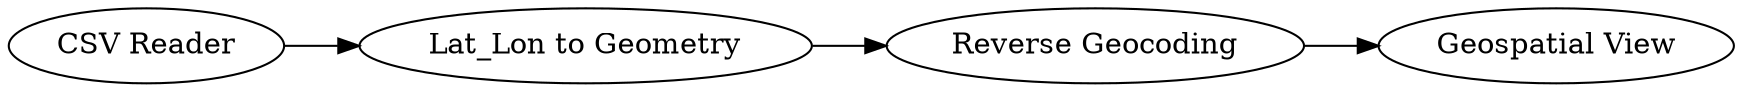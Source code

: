 digraph {
	9 -> 13
	13 -> 11
	11 -> 12
	11 [label="Reverse Geocoding"]
	13 [label="Lat_Lon to Geometry"]
	12 [label="Geospatial View"]
	9 [label="CSV Reader"]
	rankdir=LR
}
